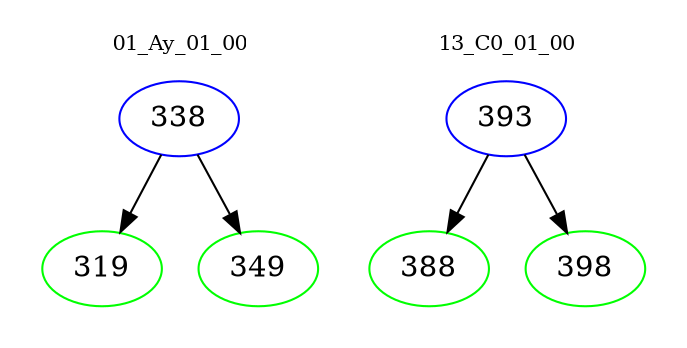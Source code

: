 digraph{
subgraph cluster_0 {
color = white
label = "01_Ay_01_00";
fontsize=10;
T0_338 [label="338", color="blue"]
T0_338 -> T0_319 [color="black"]
T0_319 [label="319", color="green"]
T0_338 -> T0_349 [color="black"]
T0_349 [label="349", color="green"]
}
subgraph cluster_1 {
color = white
label = "13_C0_01_00";
fontsize=10;
T1_393 [label="393", color="blue"]
T1_393 -> T1_388 [color="black"]
T1_388 [label="388", color="green"]
T1_393 -> T1_398 [color="black"]
T1_398 [label="398", color="green"]
}
}
